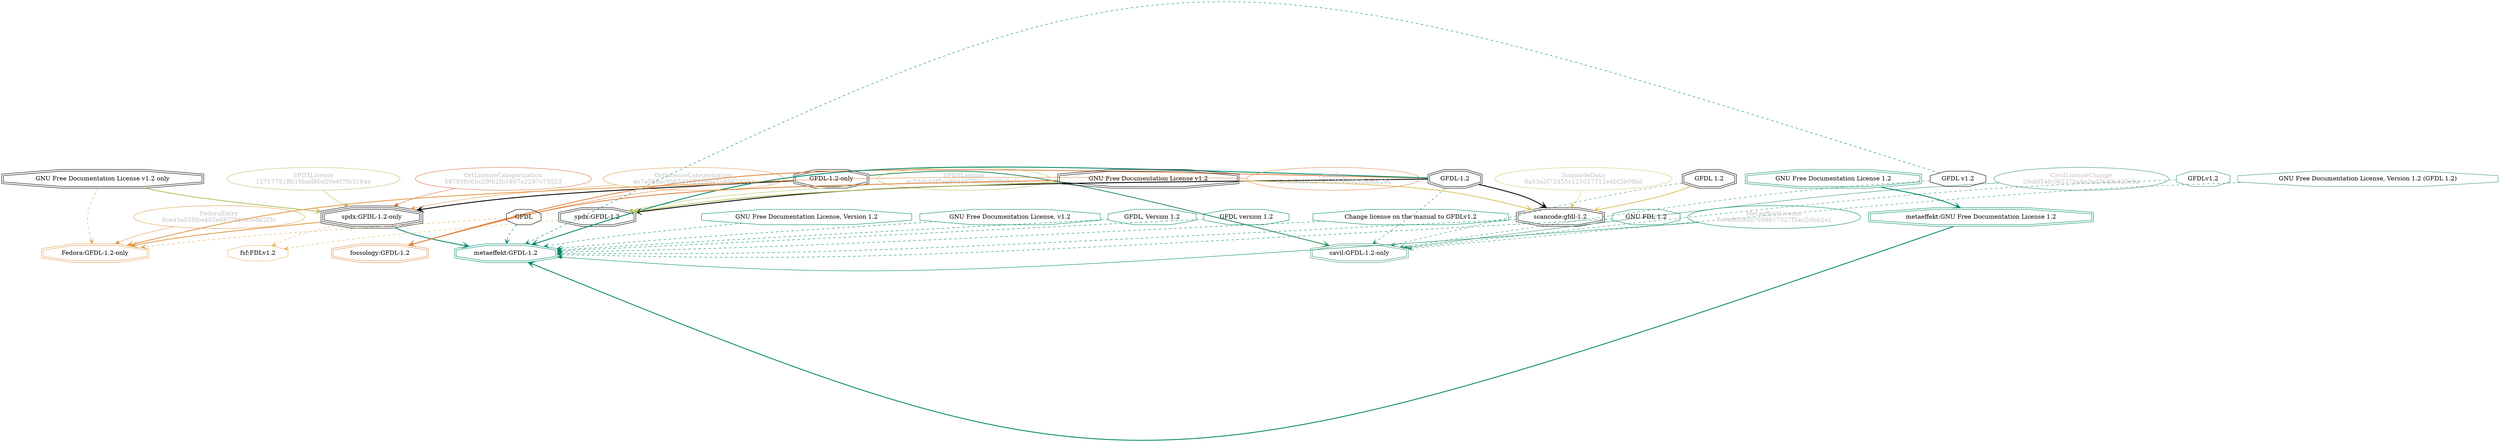 strict digraph {
    node [shape=box];
    graph [splines=curved];
    1824 [label="SPDXLicense\n12717751ff019bad80d20e6f7fb3164e"
         ,fontcolor=gray
         ,color="#b8bf62"
         ,fillcolor="beige;1"
         ,shape=ellipse];
    1825 [label="spdx:GFDL-1.2-only"
         ,shape=tripleoctagon];
    1826 [label="GFDL-1.2-only"
         ,shape=doubleoctagon];
    1827 [label="GNU Free Documentation License v1.2 only"
         ,shape=doubleoctagon];
    1834 [label="SPDXLicense\nac50db63f7ea904d97f80ca99f8e0a71"
         ,fontcolor=gray
         ,color="#b8bf62"
         ,fillcolor="beige;1"
         ,shape=ellipse];
    1835 [label="spdx:GFDL-1.2"
         ,shape=doubleoctagon];
    1836 [label="GFDL-1.2"
         ,shape=doubleoctagon];
    1837 [label="GNU Free Documentation License v1.2"
         ,shape=doubleoctagon];
    6395 [label=GFDL,shape=octagon];
    6415 [label="FedoraEntry\n8ce43a558fce402e8672fd68ce8b2f3c"
         ,fontcolor=gray
         ,color="#e09d4b"
         ,fillcolor="beige;1"
         ,shape=ellipse];
    6416 [label="Fedora:GFDL-1.2-only"
         ,color="#e09d4b"
         ,shape=doubleoctagon];
    10196 [label="fsf:FDLv1.2"
          ,color="#deb256"
          ,shape=octagon];
    15916 [label="ScancodeData\n8a53a5f72d55c121027712e4bf3b09bd"
          ,fontcolor=gray
          ,color="#dac767"
          ,fillcolor="beige;1"
          ,shape=ellipse];
    15917 [label="scancode:gfdl-1.2"
          ,shape=doubleoctagon];
    15918 [label="GFDL 1.2"
          ,shape=doubleoctagon];
    26718 [label="Fossology\n93e0c5e8c4f97e2d414f692f2abdd29d"
          ,fontcolor=gray
          ,color="#e18745"
          ,fillcolor="beige;1"
          ,shape=ellipse];
    26719 [label="fossology:GFDL-1.2"
          ,color="#e18745"
          ,shape=doubleoctagon];
    28703 [label="OrtLicenseCategorization\n597938c6bc29f62fb1867a2297c73523"
          ,fontcolor=gray
          ,color="#e06f45"
          ,fillcolor="beige;1"
          ,shape=ellipse];
    35456 [label="OrtLicenseCategorization\n4e7a586ac9565343231dda7185673702"
          ,fontcolor=gray
          ,color="#e09d4b"
          ,fillcolor="beige;1"
          ,shape=ellipse];
    36846 [label="CavilLicenseChange\n29abf54fc08237ba4e2ed3649c323e9a"
          ,fontcolor=gray
          ,color="#379469"
          ,fillcolor="beige;1"
          ,shape=ellipse];
    36847 [label="cavil:GFDL-1.2-only"
          ,color="#379469"
          ,shape=doubleoctagon];
    36848 [label="GFDL v1.2"
          ,shape=octagon];
    36849 [label="GFDLv1.2"
          ,color="#379469"
          ,shape=octagon];
    36850 [label="GNU Free Documentation License, Version 1.2 (GFDL 1.2)"
          ,color="#379469"
          ,shape=octagon];
    42921 [label="MetaeffektLicense\n7c0e66c90d7038617527f3ac2cfcb2a1"
          ,fontcolor=gray
          ,color="#00876c"
          ,fillcolor="beige;1"
          ,shape=ellipse];
    42922 [label="metaeffekt:GFDL-1.2"
          ,color="#00876c"
          ,shape=doubleoctagon];
    42923 [label="metaeffekt:GNU Free Documentation License 1.2"
          ,color="#00876c"
          ,shape=doubleoctagon];
    42924 [label="GNU Free Documentation License 1.2"
          ,color="#00876c"
          ,shape=doubleoctagon];
    42925 [label="GNU Free Documentation License, Version 1.2"
          ,color="#00876c"
          ,shape=octagon];
    42926 [label="GNU Free Documentation License, v1.2"
          ,color="#00876c"
          ,shape=octagon];
    42927 [label="GFDL, Version 1.2"
          ,color="#00876c"
          ,shape=octagon];
    42928 [label="GFDL version 1.2"
          ,color="#00876c"
          ,shape=octagon];
    42929 [label="Change license on the manual to GFDLv1.2"
          ,color="#00876c"
          ,shape=octagon];
    42930 [label="GNU FDL 1.2"
          ,color="#00876c"
          ,shape=octagon];
    1824 -> 1825 [weight=0.5
                 ,color="#b8bf62"];
    1825 -> 6416 [style=bold
                 ,arrowhead=vee
                 ,weight=0.7
                 ,color="#e09d4b"];
    1825 -> 10196 [style=dashed
                  ,arrowhead=vee
                  ,weight=0.5
                  ,color="#deb256"];
    1825 -> 42922 [style=bold
                  ,arrowhead=vee
                  ,weight=0.7
                  ,color="#00876c"];
    1826 -> 1825 [style=bold
                 ,arrowhead=vee
                 ,weight=0.7];
    1826 -> 6416 [style=bold
                 ,arrowhead=vee
                 ,weight=0.7
                 ,color="#e09d4b"];
    1826 -> 36847 [style=bold
                  ,arrowhead=vee
                  ,weight=0.7
                  ,color="#379469"];
    1826 -> 36847 [style=bold
                  ,arrowhead=vee
                  ,weight=0.7
                  ,color="#379469"];
    1827 -> 1825 [style=bold
                 ,arrowhead=vee
                 ,weight=0.7
                 ,color="#b8bf62"];
    1827 -> 6416 [style=dashed
                 ,arrowhead=vee
                 ,weight=0.5
                 ,color="#e09d4b"];
    1834 -> 1835 [weight=0.5
                 ,color="#b8bf62"];
    1835 -> 10196 [style=dashed
                  ,arrowhead=vee
                  ,weight=0.5
                  ,color="#deb256"];
    1836 -> 1835 [style=bold
                 ,arrowhead=vee
                 ,weight=0.7];
    1836 -> 15917 [style=bold
                  ,arrowhead=vee
                  ,weight=0.7];
    1836 -> 26719 [style=bold
                  ,arrowhead=vee
                  ,weight=0.7
                  ,color="#e18745"];
    1836 -> 36847 [style=dashed
                  ,arrowhead=vee
                  ,weight=0.5
                  ,color="#379469"];
    1836 -> 42922 [style=bold
                  ,arrowhead=vee
                  ,weight=0.7
                  ,color="#00876c"];
    1836 -> 42922 [style=bold
                  ,arrowhead=vee
                  ,weight=0.7
                  ,color="#00876c"];
    1837 -> 1835 [style=bold
                 ,arrowhead=vee
                 ,weight=0.7
                 ,color="#b8bf62"];
    1837 -> 15917 [style=bold
                  ,arrowhead=vee
                  ,weight=0.7
                  ,color="#dac767"];
    1837 -> 26719 [style=bold
                  ,arrowhead=vee
                  ,weight=0.7
                  ,color="#e18745"];
    6395 -> 6416 [style=dashed
                 ,arrowhead=vee
                 ,weight=0.5
                 ,color="#e09d4b"];
    6395 -> 42922 [style=dashed
                  ,arrowhead=vee
                  ,weight=0.5
                  ,color="#00876c"];
    6415 -> 6416 [weight=0.5
                 ,color="#e09d4b"];
    15916 -> 15917 [weight=0.5
                   ,color="#dac767"];
    15917 -> 42922 [style=dashed
                   ,arrowhead=vee
                   ,weight=0.5
                   ,color="#00876c"];
    15918 -> 15917 [style=bold
                   ,arrowhead=vee
                   ,weight=0.7
                   ,color="#dac767"];
    15918 -> 36847 [style=dashed
                   ,arrowhead=vee
                   ,weight=0.5
                   ,color="#379469"];
    26718 -> 26719 [weight=0.5
                   ,color="#e18745"];
    28703 -> 1825 [weight=0.5
                  ,color="#e06f45"];
    35456 -> 1825 [weight=0.5
                  ,color="#e09d4b"];
    36846 -> 36847 [weight=0.5
                   ,color="#379469"];
    36848 -> 36847 [style=dashed
                   ,arrowhead=vee
                   ,weight=0.5
                   ,color="#379469"];
    36848 -> 42922 [style=dashed
                   ,arrowhead=vee
                   ,weight=0.5
                   ,color="#00876c"];
    36849 -> 36847 [style=dashed
                   ,arrowhead=vee
                   ,weight=0.5
                   ,color="#379469"];
    36850 -> 36847 [style=dashed
                   ,arrowhead=vee
                   ,weight=0.5
                   ,color="#379469"];
    42921 -> 42922 [weight=0.5
                   ,color="#00876c"];
    42923 -> 42922 [style=bold
                   ,arrowhead=vee
                   ,weight=0.7
                   ,color="#00876c"];
    42924 -> 42923 [style=bold
                   ,arrowhead=vee
                   ,weight=0.7
                   ,color="#00876c"];
    42925 -> 42922 [style=dashed
                   ,arrowhead=vee
                   ,weight=0.5
                   ,color="#00876c"];
    42926 -> 42922 [style=dashed
                   ,arrowhead=vee
                   ,weight=0.5
                   ,color="#00876c"];
    42927 -> 42922 [style=dashed
                   ,arrowhead=vee
                   ,weight=0.5
                   ,color="#00876c"];
    42928 -> 42922 [style=dashed
                   ,arrowhead=vee
                   ,weight=0.5
                   ,color="#00876c"];
    42929 -> 42922 [style=dashed
                   ,arrowhead=vee
                   ,weight=0.5
                   ,color="#00876c"];
    42930 -> 42922 [style=dashed
                   ,arrowhead=vee
                   ,weight=0.5
                   ,color="#00876c"];
}
